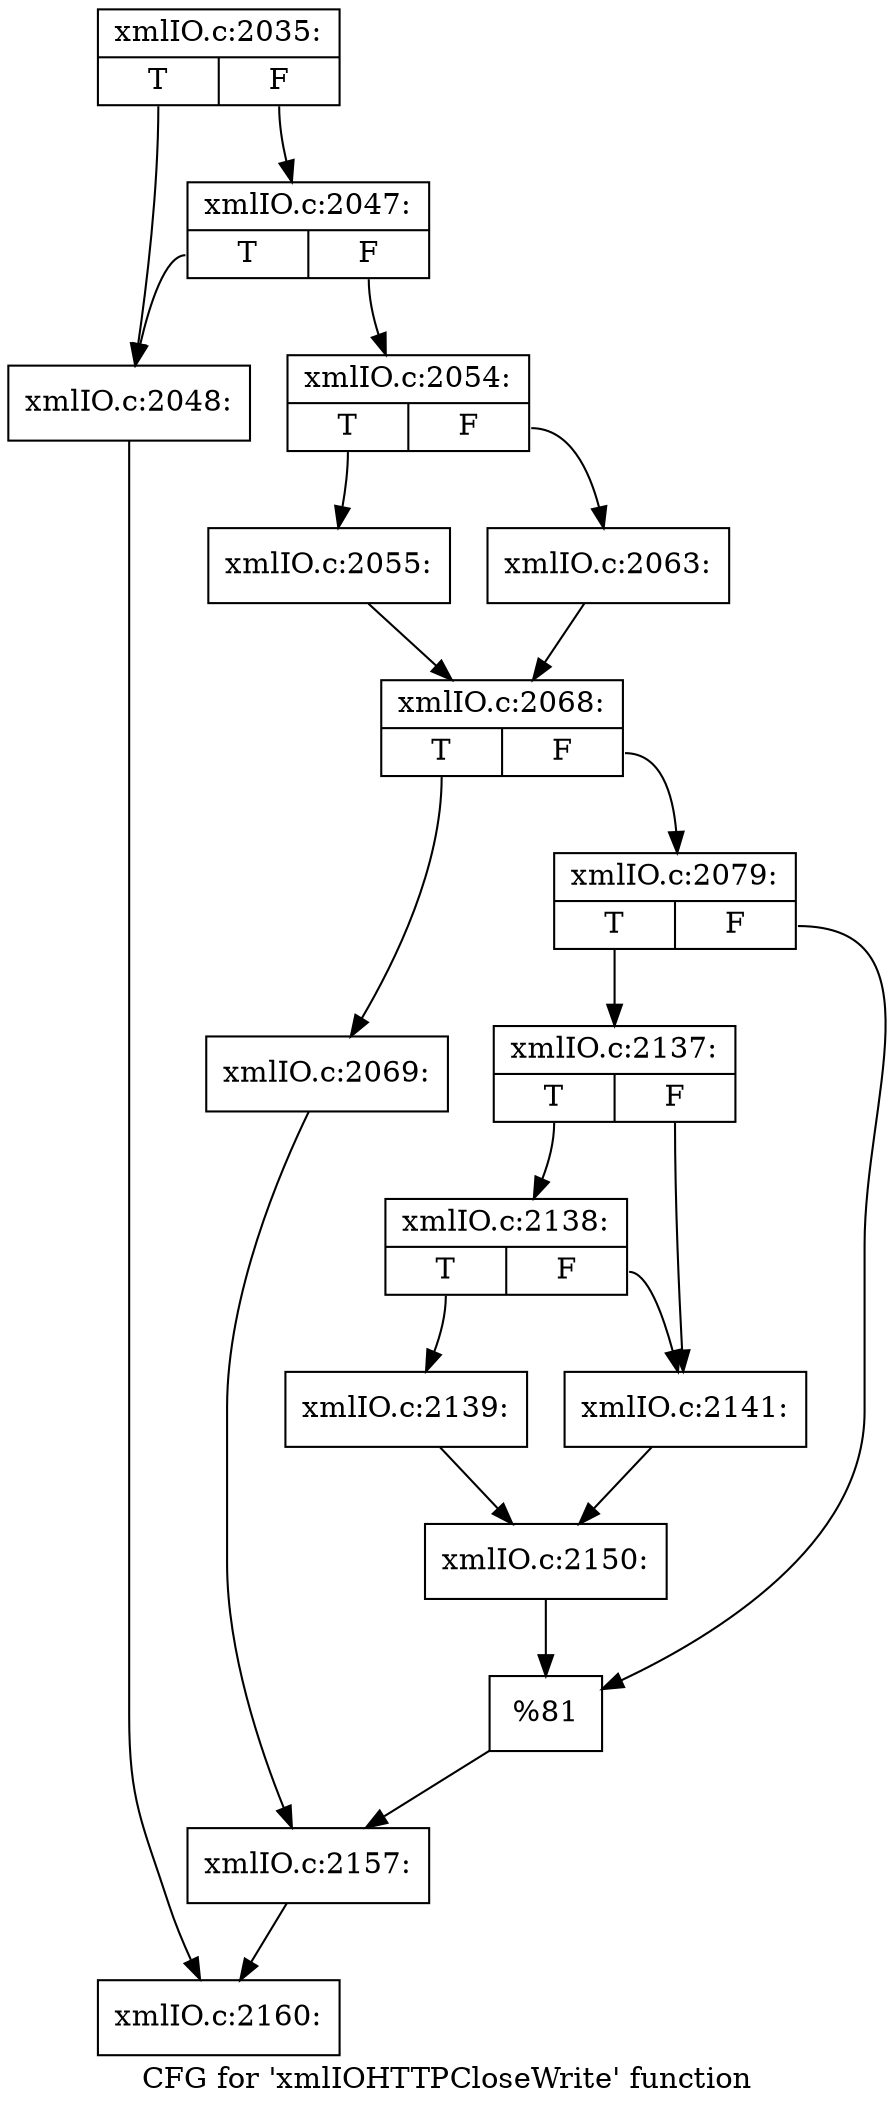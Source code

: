digraph "CFG for 'xmlIOHTTPCloseWrite' function" {
	label="CFG for 'xmlIOHTTPCloseWrite' function";

	Node0x53bfdf0 [shape=record,label="{xmlIO.c:2035:|{<s0>T|<s1>F}}"];
	Node0x53bfdf0:s0 -> Node0x53c2ff0;
	Node0x53bfdf0:s1 -> Node0x53c3090;
	Node0x53c3090 [shape=record,label="{xmlIO.c:2047:|{<s0>T|<s1>F}}"];
	Node0x53c3090:s0 -> Node0x53c2ff0;
	Node0x53c3090:s1 -> Node0x53c3040;
	Node0x53c2ff0 [shape=record,label="{xmlIO.c:2048:}"];
	Node0x53c2ff0 -> Node0x53c08c0;
	Node0x53c3040 [shape=record,label="{xmlIO.c:2054:|{<s0>T|<s1>F}}"];
	Node0x53c3040:s0 -> Node0x53c37b0;
	Node0x53c3040:s1 -> Node0x53c3850;
	Node0x53c37b0 [shape=record,label="{xmlIO.c:2055:}"];
	Node0x53c37b0 -> Node0x53c3800;
	Node0x53c3850 [shape=record,label="{xmlIO.c:2063:}"];
	Node0x53c3850 -> Node0x53c3800;
	Node0x53c3800 [shape=record,label="{xmlIO.c:2068:|{<s0>T|<s1>F}}"];
	Node0x53c3800:s0 -> Node0x53c4900;
	Node0x53c3800:s1 -> Node0x53c5a00;
	Node0x53c4900 [shape=record,label="{xmlIO.c:2069:}"];
	Node0x53c4900 -> Node0x53c59b0;
	Node0x53c5a00 [shape=record,label="{xmlIO.c:2079:|{<s0>T|<s1>F}}"];
	Node0x53c5a00:s0 -> Node0x53c7330;
	Node0x53c5a00:s1 -> Node0x53c4170;
	Node0x53c7330 [shape=record,label="{xmlIO.c:2137:|{<s0>T|<s1>F}}"];
	Node0x53c7330:s0 -> Node0x53c7e40;
	Node0x53c7330:s1 -> Node0x53c7df0;
	Node0x53c7e40 [shape=record,label="{xmlIO.c:2138:|{<s0>T|<s1>F}}"];
	Node0x53c7e40:s0 -> Node0x53c7d50;
	Node0x53c7e40:s1 -> Node0x53c7df0;
	Node0x53c7d50 [shape=record,label="{xmlIO.c:2139:}"];
	Node0x53c7d50 -> Node0x53c7da0;
	Node0x53c7df0 [shape=record,label="{xmlIO.c:2141:}"];
	Node0x53c7df0 -> Node0x53c7da0;
	Node0x53c7da0 [shape=record,label="{xmlIO.c:2150:}"];
	Node0x53c7da0 -> Node0x53c4170;
	Node0x53c4170 [shape=record,label="{%81}"];
	Node0x53c4170 -> Node0x53c59b0;
	Node0x53c59b0 [shape=record,label="{xmlIO.c:2157:}"];
	Node0x53c59b0 -> Node0x53c08c0;
	Node0x53c08c0 [shape=record,label="{xmlIO.c:2160:}"];
}
